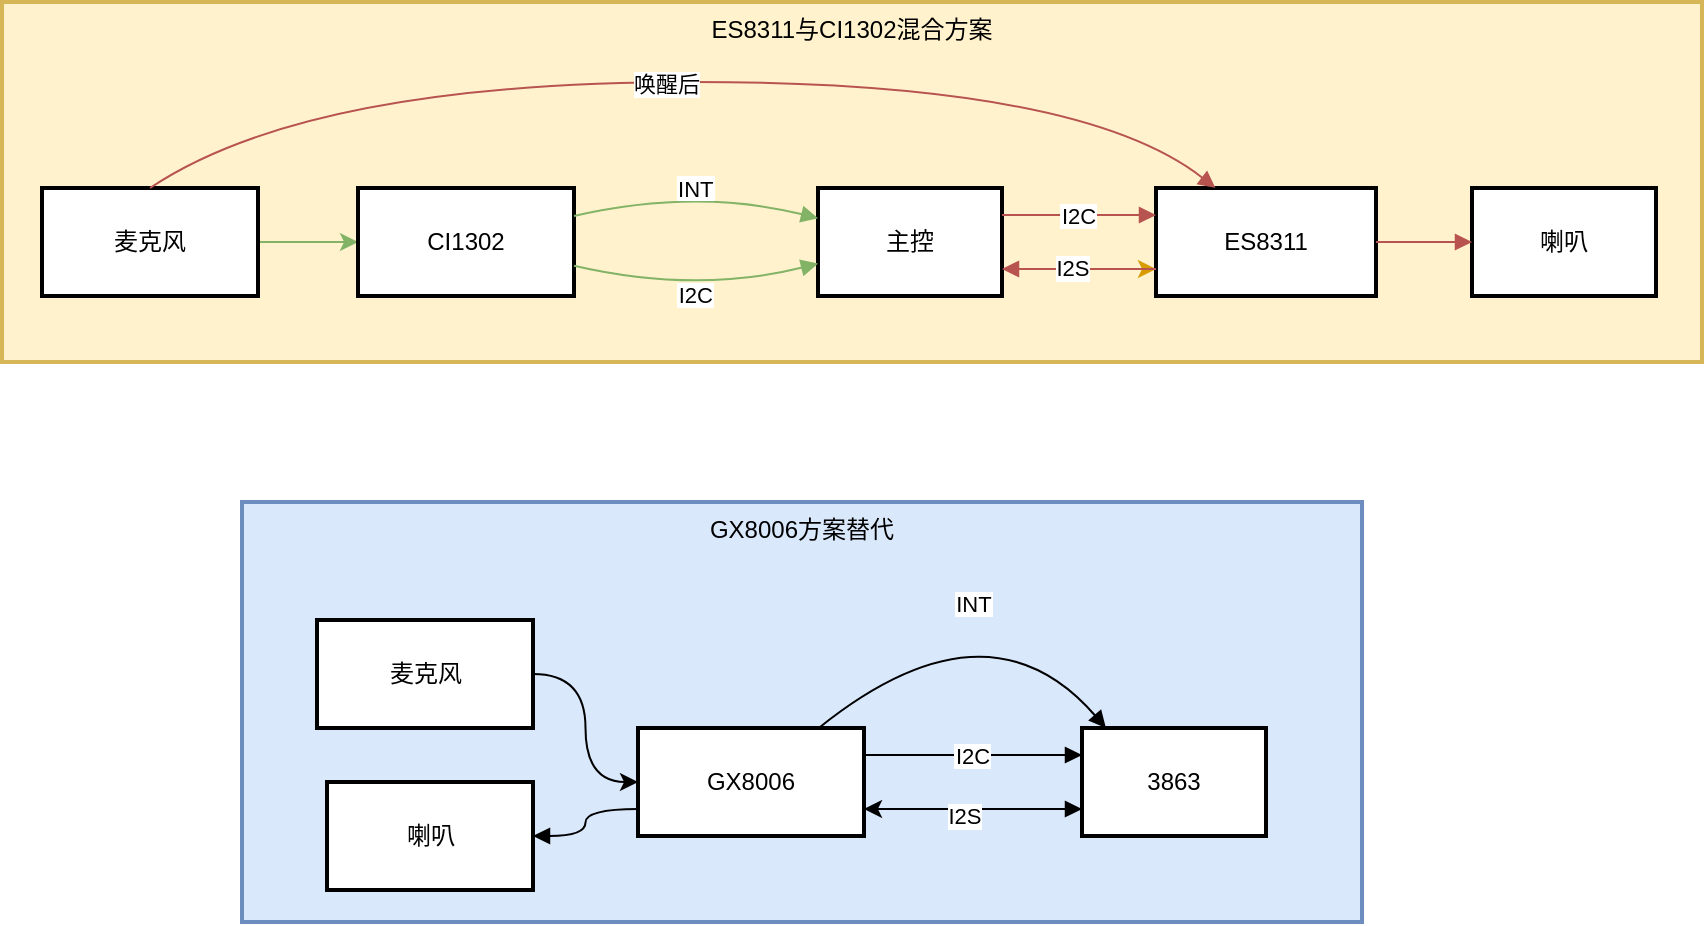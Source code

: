 <mxfile version="28.0.7">
  <diagram name="第 1 页" id="LuKVvwhJbuf1uCv2dUKN">
    <mxGraphModel dx="901" dy="593" grid="1" gridSize="10" guides="1" tooltips="1" connect="1" arrows="1" fold="1" page="1" pageScale="1" pageWidth="827" pageHeight="1169" math="0" shadow="0">
      <root>
        <mxCell id="0" />
        <mxCell id="1" parent="0" />
        <mxCell id="gc92vhWBIVucX5ZvFRtl-60" value="ES8311与CI1302混合方案" style="whiteSpace=wrap;strokeWidth=2;fillColor=#fff2cc;strokeColor=#d6b656;verticalAlign=top;" vertex="1" parent="1">
          <mxGeometry x="160" y="50" width="850" height="180" as="geometry" />
        </mxCell>
        <mxCell id="gc92vhWBIVucX5ZvFRtl-59" value="GX8006方案替代" style="whiteSpace=wrap;strokeWidth=2;fillColor=#dae8fc;strokeColor=#6c8ebf;verticalAlign=top;" vertex="1" parent="1">
          <mxGeometry x="280" y="300" width="560" height="210" as="geometry" />
        </mxCell>
        <mxCell id="gc92vhWBIVucX5ZvFRtl-20" style="edgeStyle=orthogonalEdgeStyle;rounded=0;orthogonalLoop=1;jettySize=auto;html=1;exitX=1;exitY=0.5;exitDx=0;exitDy=0;entryX=0;entryY=0.5;entryDx=0;entryDy=0;fillColor=#d5e8d4;strokeColor=#82b366;" edge="1" parent="1" source="gc92vhWBIVucX5ZvFRtl-1" target="gc92vhWBIVucX5ZvFRtl-2">
          <mxGeometry relative="1" as="geometry" />
        </mxCell>
        <mxCell id="gc92vhWBIVucX5ZvFRtl-1" value="麦克风" style="whiteSpace=wrap;strokeWidth=2;" vertex="1" parent="1">
          <mxGeometry x="180" y="143" width="108" height="54" as="geometry" />
        </mxCell>
        <mxCell id="gc92vhWBIVucX5ZvFRtl-2" value="CI1302" style="whiteSpace=wrap;strokeWidth=2;" vertex="1" parent="1">
          <mxGeometry x="338" y="143" width="108" height="54" as="geometry" />
        </mxCell>
        <mxCell id="gc92vhWBIVucX5ZvFRtl-3" value="ES8311" style="whiteSpace=wrap;strokeWidth=2;" vertex="1" parent="1">
          <mxGeometry x="737" y="143" width="110" height="54" as="geometry" />
        </mxCell>
        <mxCell id="gc92vhWBIVucX5ZvFRtl-70" style="edgeStyle=orthogonalEdgeStyle;rounded=0;orthogonalLoop=1;jettySize=auto;html=1;exitX=1;exitY=0.75;exitDx=0;exitDy=0;entryX=0;entryY=0.75;entryDx=0;entryDy=0;fillColor=#ffe6cc;strokeColor=#d79b00;" edge="1" parent="1" source="gc92vhWBIVucX5ZvFRtl-4" target="gc92vhWBIVucX5ZvFRtl-3">
          <mxGeometry relative="1" as="geometry" />
        </mxCell>
        <mxCell id="gc92vhWBIVucX5ZvFRtl-4" value="主控" style="whiteSpace=wrap;strokeWidth=2;" vertex="1" parent="1">
          <mxGeometry x="568" y="143" width="92" height="54" as="geometry" />
        </mxCell>
        <mxCell id="gc92vhWBIVucX5ZvFRtl-5" value="喇叭" style="whiteSpace=wrap;strokeWidth=2;" vertex="1" parent="1">
          <mxGeometry x="895" y="143" width="92" height="54" as="geometry" />
        </mxCell>
        <mxCell id="gc92vhWBIVucX5ZvFRtl-9" value="" style="curved=1;startArrow=none;endArrow=block;exitX=0.5;exitY=0;entryX=0.27;entryY=0;rounded=0;exitDx=0;exitDy=0;fillColor=#f8cecc;strokeColor=#b85450;" edge="1" parent="1" source="gc92vhWBIVucX5ZvFRtl-1" target="gc92vhWBIVucX5ZvFRtl-3">
          <mxGeometry relative="1" as="geometry">
            <Array as="points">
              <mxPoint x="313" y="90" />
              <mxPoint x="699" y="90" />
            </Array>
          </mxGeometry>
        </mxCell>
        <mxCell id="gc92vhWBIVucX5ZvFRtl-21" value="唤醒后" style="edgeLabel;html=1;align=center;verticalAlign=middle;resizable=0;points=[];" vertex="1" connectable="0" parent="gc92vhWBIVucX5ZvFRtl-9">
          <mxGeometry x="-0.033" y="-1" relative="1" as="geometry">
            <mxPoint as="offset" />
          </mxGeometry>
        </mxCell>
        <mxCell id="gc92vhWBIVucX5ZvFRtl-10" value="INT" style="curved=1;startArrow=none;endArrow=block;exitX=1;exitY=0.26;entryX=0;entryY=0.28;rounded=0;fillColor=#d5e8d4;strokeColor=#82b366;" edge="1" parent="1" source="gc92vhWBIVucX5ZvFRtl-2" target="gc92vhWBIVucX5ZvFRtl-4">
          <mxGeometry relative="1" as="geometry">
            <Array as="points">
              <mxPoint x="507" y="143" />
            </Array>
          </mxGeometry>
        </mxCell>
        <mxCell id="gc92vhWBIVucX5ZvFRtl-11" value="I2C" style="curved=1;startArrow=none;endArrow=block;exitX=1;exitY=0.72;entryX=0;entryY=0.7;rounded=0;fillColor=#d5e8d4;strokeColor=#82b366;" edge="1" parent="1" source="gc92vhWBIVucX5ZvFRtl-2" target="gc92vhWBIVucX5ZvFRtl-4">
          <mxGeometry relative="1" as="geometry">
            <Array as="points">
              <mxPoint x="507" y="196" />
            </Array>
          </mxGeometry>
        </mxCell>
        <mxCell id="gc92vhWBIVucX5ZvFRtl-12" value="" style="curved=1;startArrow=none;endArrow=block;entryX=1;entryY=0.75;rounded=0;fillColor=#f8cecc;strokeColor=#b85450;entryDx=0;entryDy=0;exitX=0;exitY=0.75;exitDx=0;exitDy=0;" edge="1" parent="1" source="gc92vhWBIVucX5ZvFRtl-3" target="gc92vhWBIVucX5ZvFRtl-4">
          <mxGeometry relative="1" as="geometry">
            <mxPoint x="700" y="190" as="sourcePoint" />
          </mxGeometry>
        </mxCell>
        <mxCell id="gc92vhWBIVucX5ZvFRtl-71" value="I2S" style="edgeLabel;html=1;align=center;verticalAlign=middle;resizable=0;points=[];" vertex="1" connectable="0" parent="gc92vhWBIVucX5ZvFRtl-12">
          <mxGeometry x="0.098" y="-1" relative="1" as="geometry">
            <mxPoint as="offset" />
          </mxGeometry>
        </mxCell>
        <mxCell id="gc92vhWBIVucX5ZvFRtl-14" value="" style="curved=1;startArrow=none;endArrow=block;exitX=1;exitY=0.5;entryX=0;entryY=0.5;rounded=0;fillColor=#f8cecc;strokeColor=#b85450;" edge="1" parent="1" source="gc92vhWBIVucX5ZvFRtl-3" target="gc92vhWBIVucX5ZvFRtl-5">
          <mxGeometry relative="1" as="geometry">
            <Array as="points" />
          </mxGeometry>
        </mxCell>
        <mxCell id="gc92vhWBIVucX5ZvFRtl-15" value="I2C" style="curved=1;startArrow=none;endArrow=block;exitX=1;exitY=0.25;entryX=0;entryY=0.25;rounded=0;entryDx=0;entryDy=0;exitDx=0;exitDy=0;fillColor=#f8cecc;strokeColor=#b85450;" edge="1" parent="1" source="gc92vhWBIVucX5ZvFRtl-4" target="gc92vhWBIVucX5ZvFRtl-3">
          <mxGeometry relative="1" as="geometry" />
        </mxCell>
        <mxCell id="gc92vhWBIVucX5ZvFRtl-72" style="edgeStyle=orthogonalEdgeStyle;rounded=0;orthogonalLoop=1;jettySize=auto;html=1;exitX=1;exitY=0.5;exitDx=0;exitDy=0;entryX=0;entryY=0.5;entryDx=0;entryDy=0;curved=1;" edge="1" parent="1" source="gc92vhWBIVucX5ZvFRtl-44" target="gc92vhWBIVucX5ZvFRtl-45">
          <mxGeometry relative="1" as="geometry" />
        </mxCell>
        <mxCell id="gc92vhWBIVucX5ZvFRtl-44" value="麦克风" style="whiteSpace=wrap;strokeWidth=2;" vertex="1" parent="1">
          <mxGeometry x="317.5" y="359" width="108" height="54" as="geometry" />
        </mxCell>
        <mxCell id="gc92vhWBIVucX5ZvFRtl-45" value="GX8006" style="whiteSpace=wrap;strokeWidth=2;" vertex="1" parent="1">
          <mxGeometry x="478" y="413" width="113" height="54" as="geometry" />
        </mxCell>
        <mxCell id="gc92vhWBIVucX5ZvFRtl-66" style="edgeStyle=orthogonalEdgeStyle;rounded=0;orthogonalLoop=1;jettySize=auto;html=1;exitX=0;exitY=0.75;exitDx=0;exitDy=0;entryX=1;entryY=0.75;entryDx=0;entryDy=0;" edge="1" parent="1" source="gc92vhWBIVucX5ZvFRtl-46" target="gc92vhWBIVucX5ZvFRtl-45">
          <mxGeometry relative="1" as="geometry" />
        </mxCell>
        <mxCell id="gc92vhWBIVucX5ZvFRtl-46" value="3863" style="whiteSpace=wrap;strokeWidth=2;" vertex="1" parent="1">
          <mxGeometry x="700" y="413" width="92" height="54" as="geometry" />
        </mxCell>
        <mxCell id="gc92vhWBIVucX5ZvFRtl-47" value="喇叭" style="whiteSpace=wrap;strokeWidth=2;" vertex="1" parent="1">
          <mxGeometry x="322.5" y="440" width="103" height="54" as="geometry" />
        </mxCell>
        <mxCell id="gc92vhWBIVucX5ZvFRtl-51" value="INT" style="curved=1;startArrow=none;endArrow=block;exitX=0.8;exitY=0;entryX=0.13;entryY=0;rounded=0;" edge="1" parent="1" source="gc92vhWBIVucX5ZvFRtl-45" target="gc92vhWBIVucX5ZvFRtl-46">
          <mxGeometry relative="1" as="geometry">
            <Array as="points">
              <mxPoint x="653" y="345" />
            </Array>
          </mxGeometry>
        </mxCell>
        <mxCell id="gc92vhWBIVucX5ZvFRtl-52" value="I2C" style="curved=1;startArrow=none;endArrow=block;exitX=1;exitY=0.25;rounded=0;exitDx=0;exitDy=0;entryX=0;entryY=0.25;entryDx=0;entryDy=0;" edge="1" parent="1" source="gc92vhWBIVucX5ZvFRtl-45" target="gc92vhWBIVucX5ZvFRtl-46">
          <mxGeometry relative="1" as="geometry">
            <Array as="points" />
            <mxPoint x="700" y="422" as="targetPoint" />
          </mxGeometry>
        </mxCell>
        <mxCell id="gc92vhWBIVucX5ZvFRtl-53" value="" style="curved=1;startArrow=none;endArrow=block;exitX=1;exitY=0.75;entryX=0;entryY=0.75;rounded=0;exitDx=0;exitDy=0;entryDx=0;entryDy=0;" edge="1" parent="1" source="gc92vhWBIVucX5ZvFRtl-45" target="gc92vhWBIVucX5ZvFRtl-46">
          <mxGeometry relative="1" as="geometry" />
        </mxCell>
        <mxCell id="gc92vhWBIVucX5ZvFRtl-69" value="I2S" style="edgeLabel;html=1;align=center;verticalAlign=middle;resizable=0;points=[];" vertex="1" connectable="0" parent="gc92vhWBIVucX5ZvFRtl-53">
          <mxGeometry x="-0.093" y="-3" relative="1" as="geometry">
            <mxPoint as="offset" />
          </mxGeometry>
        </mxCell>
        <mxCell id="gc92vhWBIVucX5ZvFRtl-55" value="" style="curved=1;startArrow=none;endArrow=block;exitX=0;exitY=0.75;entryX=1;entryY=0.5;rounded=0;entryDx=0;entryDy=0;exitDx=0;exitDy=0;edgeStyle=orthogonalEdgeStyle;" edge="1" parent="1" source="gc92vhWBIVucX5ZvFRtl-45" target="gc92vhWBIVucX5ZvFRtl-47">
          <mxGeometry relative="1" as="geometry" />
        </mxCell>
      </root>
    </mxGraphModel>
  </diagram>
</mxfile>
